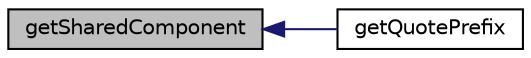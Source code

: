 digraph "getSharedComponent"
{
  edge [fontname="Helvetica",fontsize="10",labelfontname="Helvetica",labelfontsize="10"];
  node [fontname="Helvetica",fontsize="10",shape=record];
  rankdir="LR";
  Node84 [label="getSharedComponent",height=0.2,width=0.4,color="black", fillcolor="grey75", style="filled", fontcolor="black"];
  Node84 -> Node85 [dir="back",color="midnightblue",fontsize="10",style="solid",fontname="Helvetica"];
  Node85 [label="getQuotePrefix",height=0.2,width=0.4,color="black", fillcolor="white", style="filled",URL="$class_p_h_p_excel___style.html#a3d22becf72513edc502f495601aac7f4"];
}

